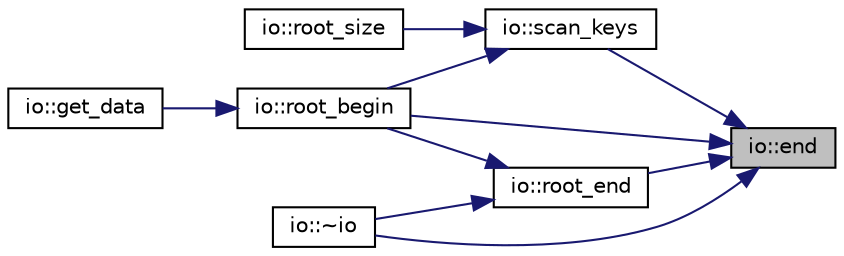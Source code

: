 digraph "io::end"
{
 // INTERACTIVE_SVG=YES
 // LATEX_PDF_SIZE
  edge [fontname="Helvetica",fontsize="10",labelfontname="Helvetica",labelfontsize="10"];
  node [fontname="Helvetica",fontsize="10",shape=record];
  rankdir="RL";
  Node1 [label="io::end",height=0.2,width=0.4,color="black", fillcolor="grey75", style="filled", fontcolor="black",tooltip="Ends the current I/O session, closing any open files."];
  Node1 -> Node2 [dir="back",color="midnightblue",fontsize="10",style="solid",fontname="Helvetica"];
  Node2 [label="io::root_begin",height=0.2,width=0.4,color="black", fillcolor="white", style="filled",URL="$classio.html#a65c36380ef79524e8235f792abe9625c",tooltip="Initializes ROOT file processing, potentially opening files specified in settings."];
  Node2 -> Node3 [dir="back",color="midnightblue",fontsize="10",style="solid",fontname="Helvetica"];
  Node3 [label="io::get_data",height=0.2,width=0.4,color="black", fillcolor="white", style="filled",URL="$classio.html#ae346e23a45d73c24f844827495912941",tooltip="Retrieves the data read from ROOT files, likely structured as a map of data_t objects."];
  Node1 -> Node4 [dir="back",color="midnightblue",fontsize="10",style="solid",fontname="Helvetica"];
  Node4 [label="io::root_end",height=0.2,width=0.4,color="black", fillcolor="white", style="filled",URL="$classio.html#a1c994985d2405202c19fb391cc43a5de",tooltip="Finalizes ROOT file processing, closing any ROOT files opened by root_begin."];
  Node4 -> Node2 [dir="back",color="midnightblue",fontsize="10",style="solid",fontname="Helvetica"];
  Node4 -> Node5 [dir="back",color="midnightblue",fontsize="10",style="solid",fontname="Helvetica"];
  Node5 [label="io::~io",height=0.2,width=0.4,color="black", fillcolor="white", style="filled",URL="$classio.html#a4837676c45d56b2de96228e5fbea33ce",tooltip="Destructor for the io class."];
  Node1 -> Node6 [dir="back",color="midnightblue",fontsize="10",style="solid",fontname="Helvetica"];
  Node6 [label="io::scan_keys",height=0.2,width=0.4,color="black", fillcolor="white", style="filled",URL="$classio.html#aacb050c4cb6c10038d6bf8edb7244a28",tooltip="Scans for keys (e.g., TTree names, TBranch names) in the open ROOT files."];
  Node6 -> Node2 [dir="back",color="midnightblue",fontsize="10",style="solid",fontname="Helvetica"];
  Node6 -> Node7 [dir="back",color="midnightblue",fontsize="10",style="solid",fontname="Helvetica"];
  Node7 [label="io::root_size",height=0.2,width=0.4,color="black", fillcolor="white", style="filled",URL="$classio.html#a66a6d354d07e8aa4f9fdadc8f74a314b",tooltip="Retrieves the sizes (number of entries) of TTrees in the open ROOT files."];
  Node1 -> Node5 [dir="back",color="midnightblue",fontsize="10",style="solid",fontname="Helvetica"];
}
